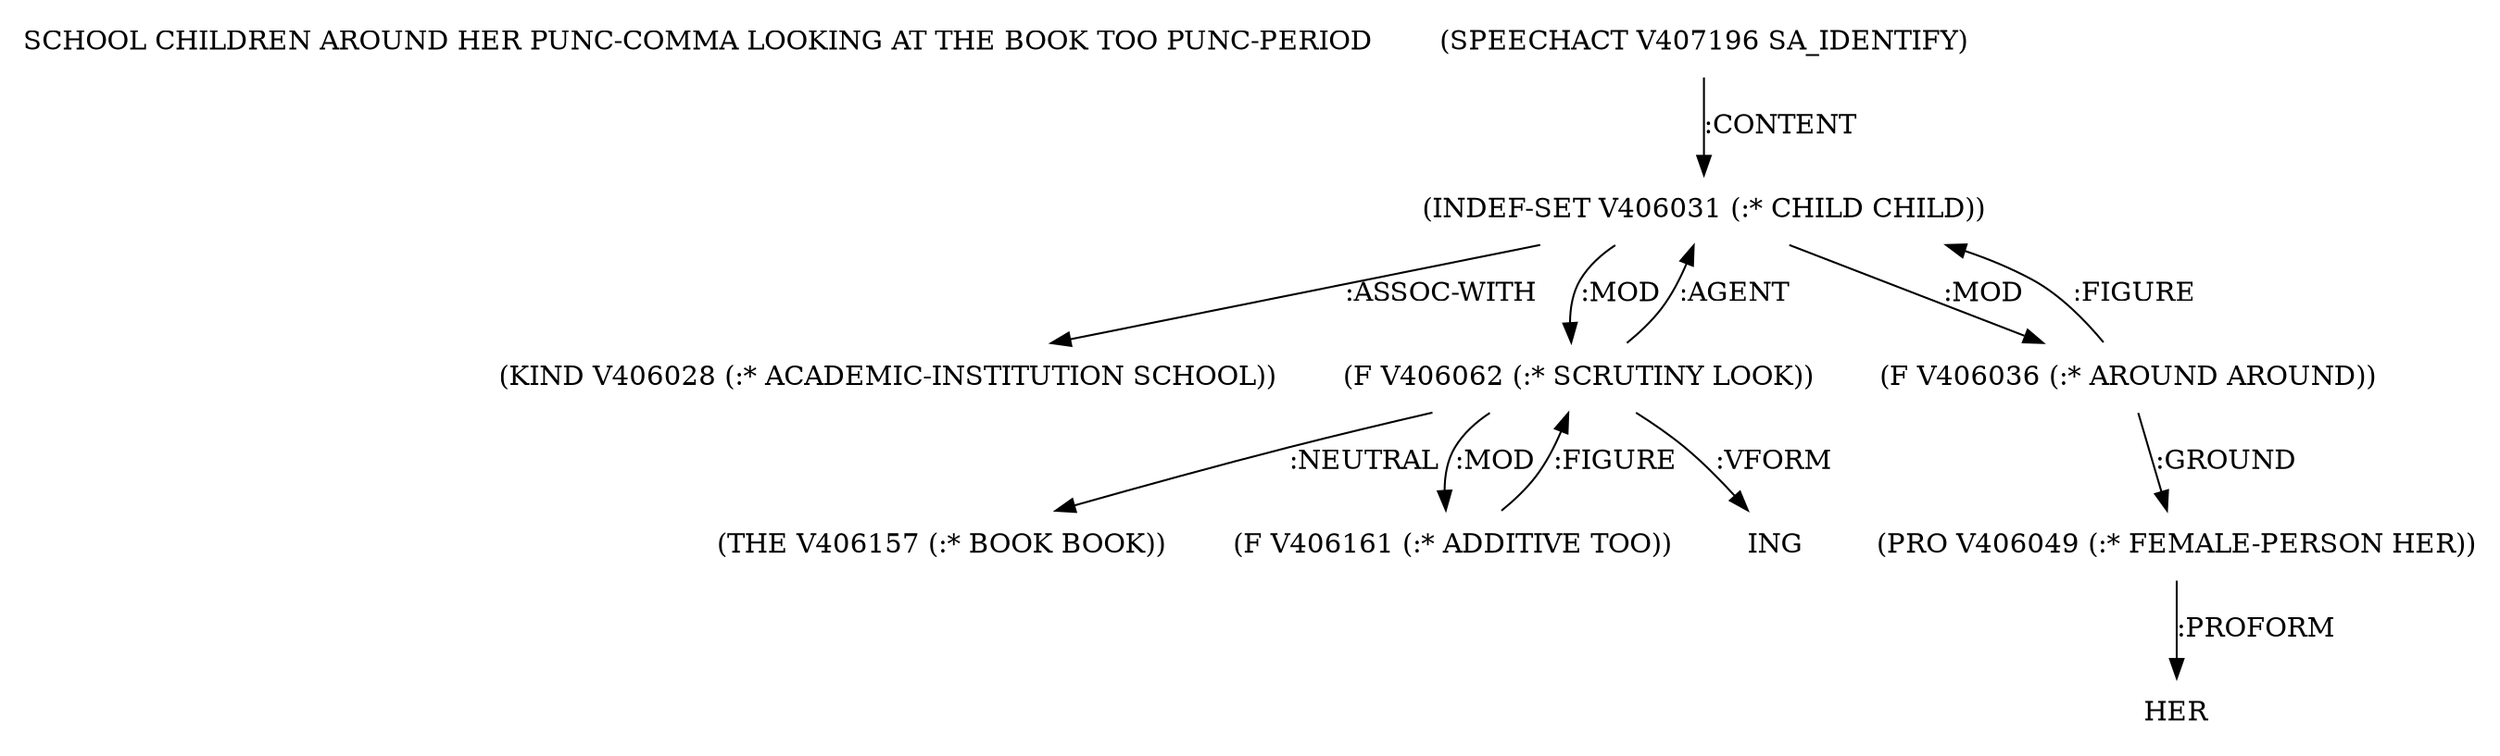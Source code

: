 digraph Terms {
  node [shape=none]
  "SCHOOL CHILDREN AROUND HER PUNC-COMMA LOOKING AT THE BOOK TOO PUNC-PERIOD"
  "V407196" [label="(SPEECHACT V407196 SA_IDENTIFY)"]
  "V407196" -> "V406031" [label=":CONTENT"]
  "V406031" [label="(INDEF-SET V406031 (:* CHILD CHILD))"]
  "V406031" -> "V406028" [label=":ASSOC-WITH"]
  "V406031" -> "V406062" [label=":MOD"]
  "V406031" -> "V406036" [label=":MOD"]
  "V406028" [label="(KIND V406028 (:* ACADEMIC-INSTITUTION SCHOOL))"]
  "V406036" [label="(F V406036 (:* AROUND AROUND))"]
  "V406036" -> "V406049" [label=":GROUND"]
  "V406036" -> "V406031" [label=":FIGURE"]
  "V406049" [label="(PRO V406049 (:* FEMALE-PERSON HER))"]
  "V406049" -> "NT407739" [label=":PROFORM"]
  "NT407739" [label="HER"]
  "V406062" [label="(F V406062 (:* SCRUTINY LOOK))"]
  "V406062" -> "V406031" [label=":AGENT"]
  "V406062" -> "V406157" [label=":NEUTRAL"]
  "V406062" -> "V406161" [label=":MOD"]
  "V406062" -> "NT407740" [label=":VFORM"]
  "NT407740" [label="ING"]
  "V406157" [label="(THE V406157 (:* BOOK BOOK))"]
  "V406161" [label="(F V406161 (:* ADDITIVE TOO))"]
  "V406161" -> "V406062" [label=":FIGURE"]
}
